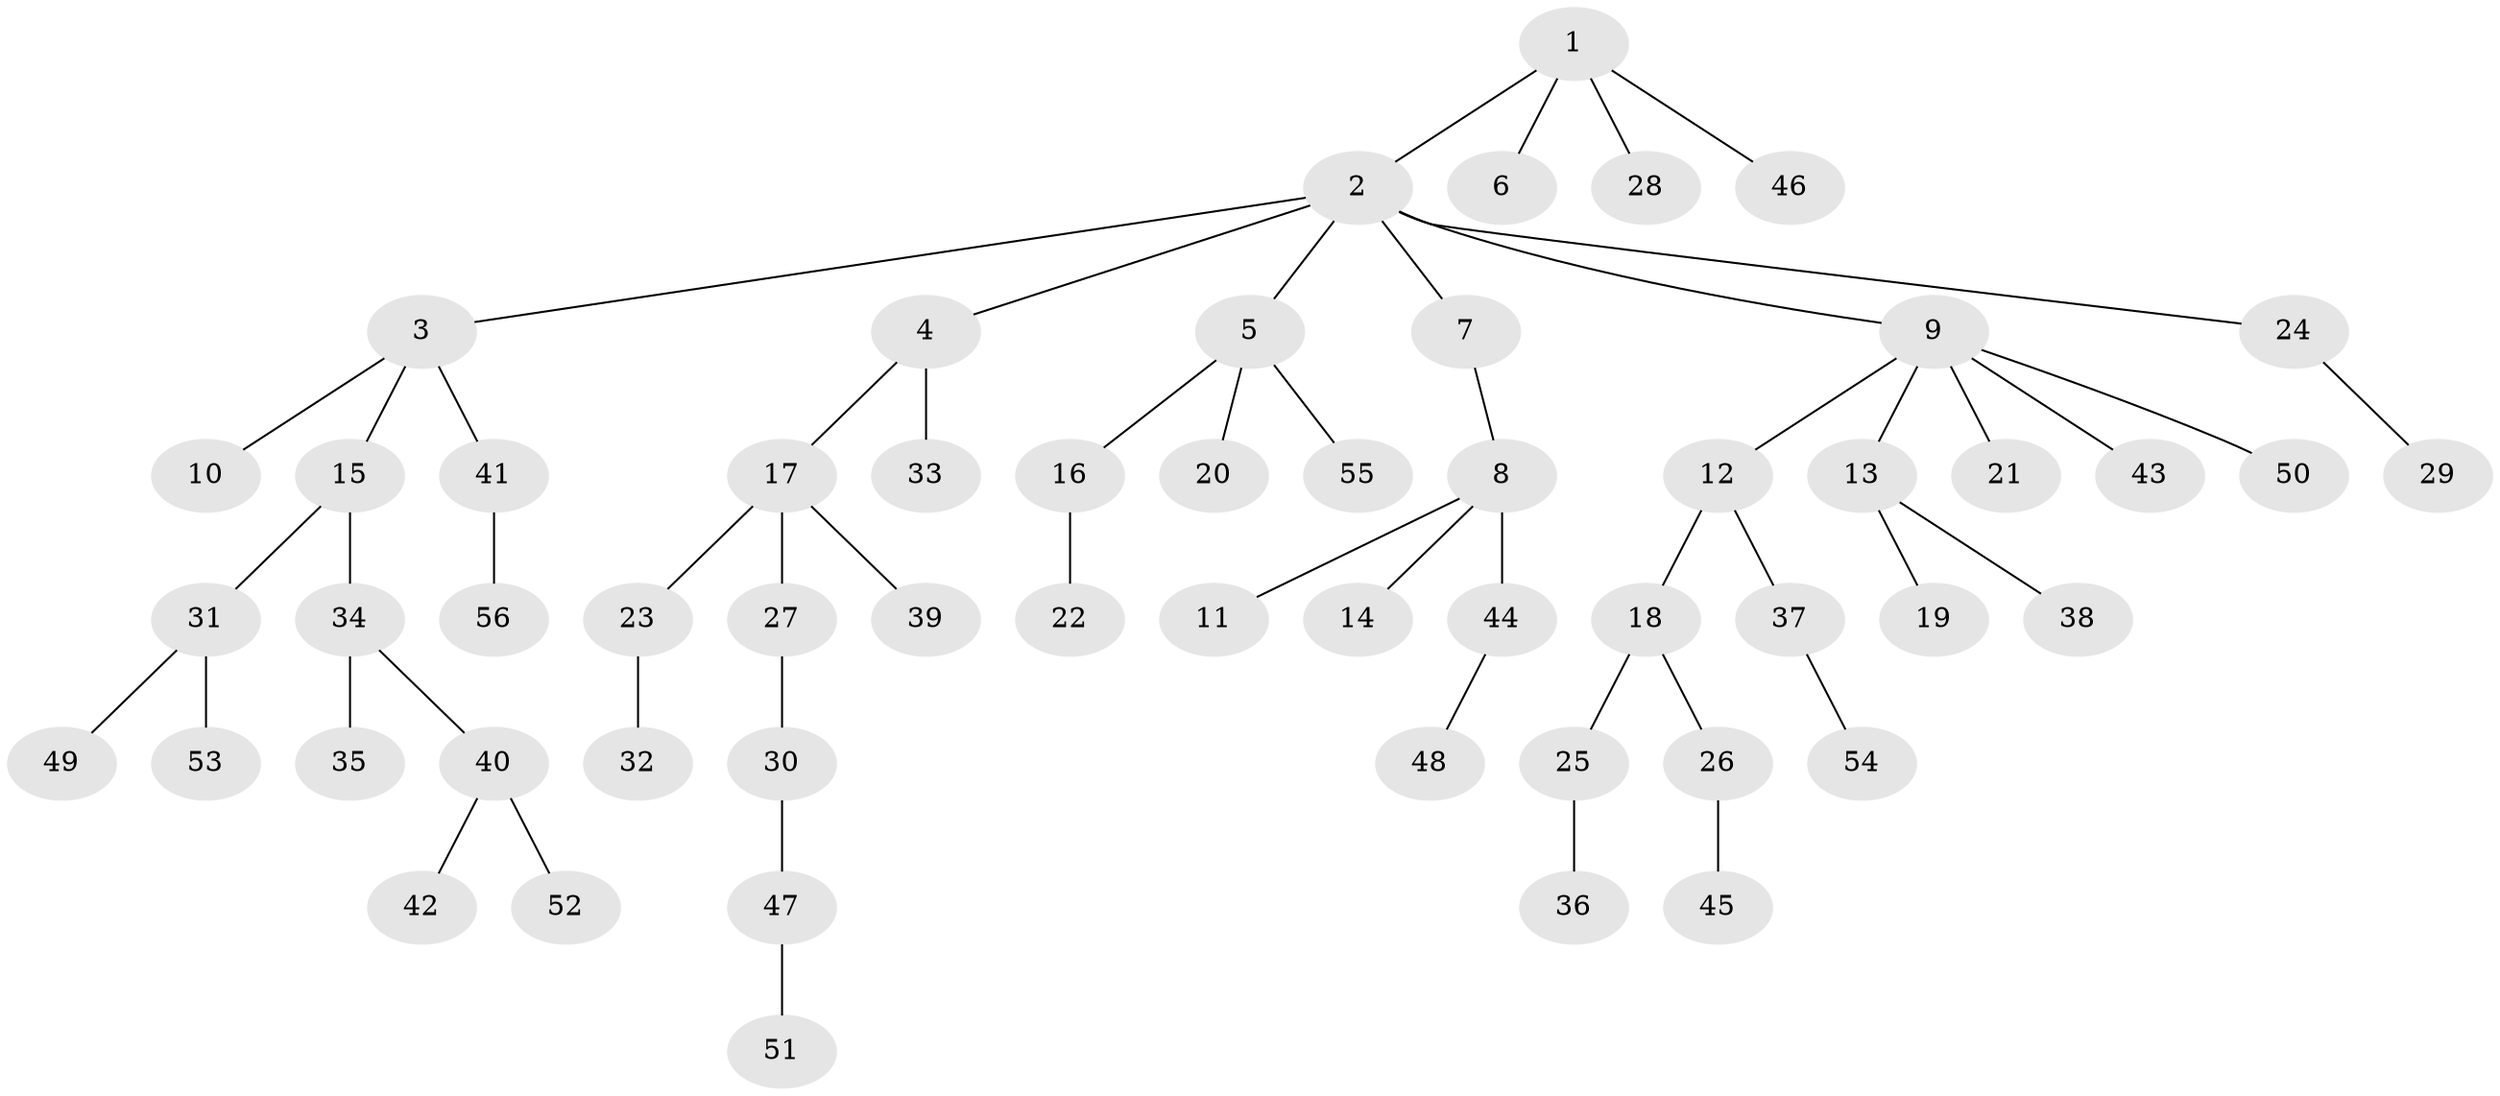 // coarse degree distribution, {3: 0.16666666666666666, 8: 0.027777777777777776, 4: 0.05555555555555555, 2: 0.1388888888888889, 5: 0.027777777777777776, 1: 0.5833333333333334}
// Generated by graph-tools (version 1.1) at 2025/24/03/03/25 07:24:07]
// undirected, 56 vertices, 55 edges
graph export_dot {
graph [start="1"]
  node [color=gray90,style=filled];
  1;
  2;
  3;
  4;
  5;
  6;
  7;
  8;
  9;
  10;
  11;
  12;
  13;
  14;
  15;
  16;
  17;
  18;
  19;
  20;
  21;
  22;
  23;
  24;
  25;
  26;
  27;
  28;
  29;
  30;
  31;
  32;
  33;
  34;
  35;
  36;
  37;
  38;
  39;
  40;
  41;
  42;
  43;
  44;
  45;
  46;
  47;
  48;
  49;
  50;
  51;
  52;
  53;
  54;
  55;
  56;
  1 -- 2;
  1 -- 6;
  1 -- 28;
  1 -- 46;
  2 -- 3;
  2 -- 4;
  2 -- 5;
  2 -- 7;
  2 -- 9;
  2 -- 24;
  3 -- 10;
  3 -- 15;
  3 -- 41;
  4 -- 17;
  4 -- 33;
  5 -- 16;
  5 -- 20;
  5 -- 55;
  7 -- 8;
  8 -- 11;
  8 -- 14;
  8 -- 44;
  9 -- 12;
  9 -- 13;
  9 -- 21;
  9 -- 43;
  9 -- 50;
  12 -- 18;
  12 -- 37;
  13 -- 19;
  13 -- 38;
  15 -- 31;
  15 -- 34;
  16 -- 22;
  17 -- 23;
  17 -- 27;
  17 -- 39;
  18 -- 25;
  18 -- 26;
  23 -- 32;
  24 -- 29;
  25 -- 36;
  26 -- 45;
  27 -- 30;
  30 -- 47;
  31 -- 49;
  31 -- 53;
  34 -- 35;
  34 -- 40;
  37 -- 54;
  40 -- 42;
  40 -- 52;
  41 -- 56;
  44 -- 48;
  47 -- 51;
}

